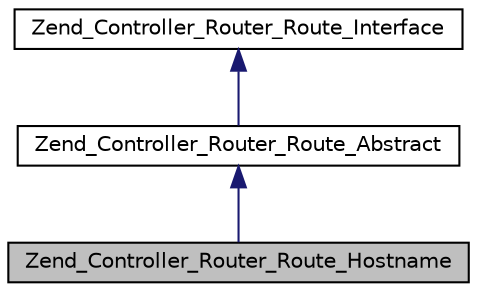 digraph G
{
  edge [fontname="Helvetica",fontsize="10",labelfontname="Helvetica",labelfontsize="10"];
  node [fontname="Helvetica",fontsize="10",shape=record];
  Node1 [label="Zend_Controller_Router_Route_Hostname",height=0.2,width=0.4,color="black", fillcolor="grey75", style="filled" fontcolor="black"];
  Node2 -> Node1 [dir="back",color="midnightblue",fontsize="10",style="solid",fontname="Helvetica"];
  Node2 [label="Zend_Controller_Router_Route_Abstract",height=0.2,width=0.4,color="black", fillcolor="white", style="filled",URL="$class_zend___controller___router___route___abstract.html"];
  Node3 -> Node2 [dir="back",color="midnightblue",fontsize="10",style="solid",fontname="Helvetica"];
  Node3 [label="Zend_Controller_Router_Route_Interface",height=0.2,width=0.4,color="black", fillcolor="white", style="filled",URL="$interface_zend___controller___router___route___interface.html"];
}
